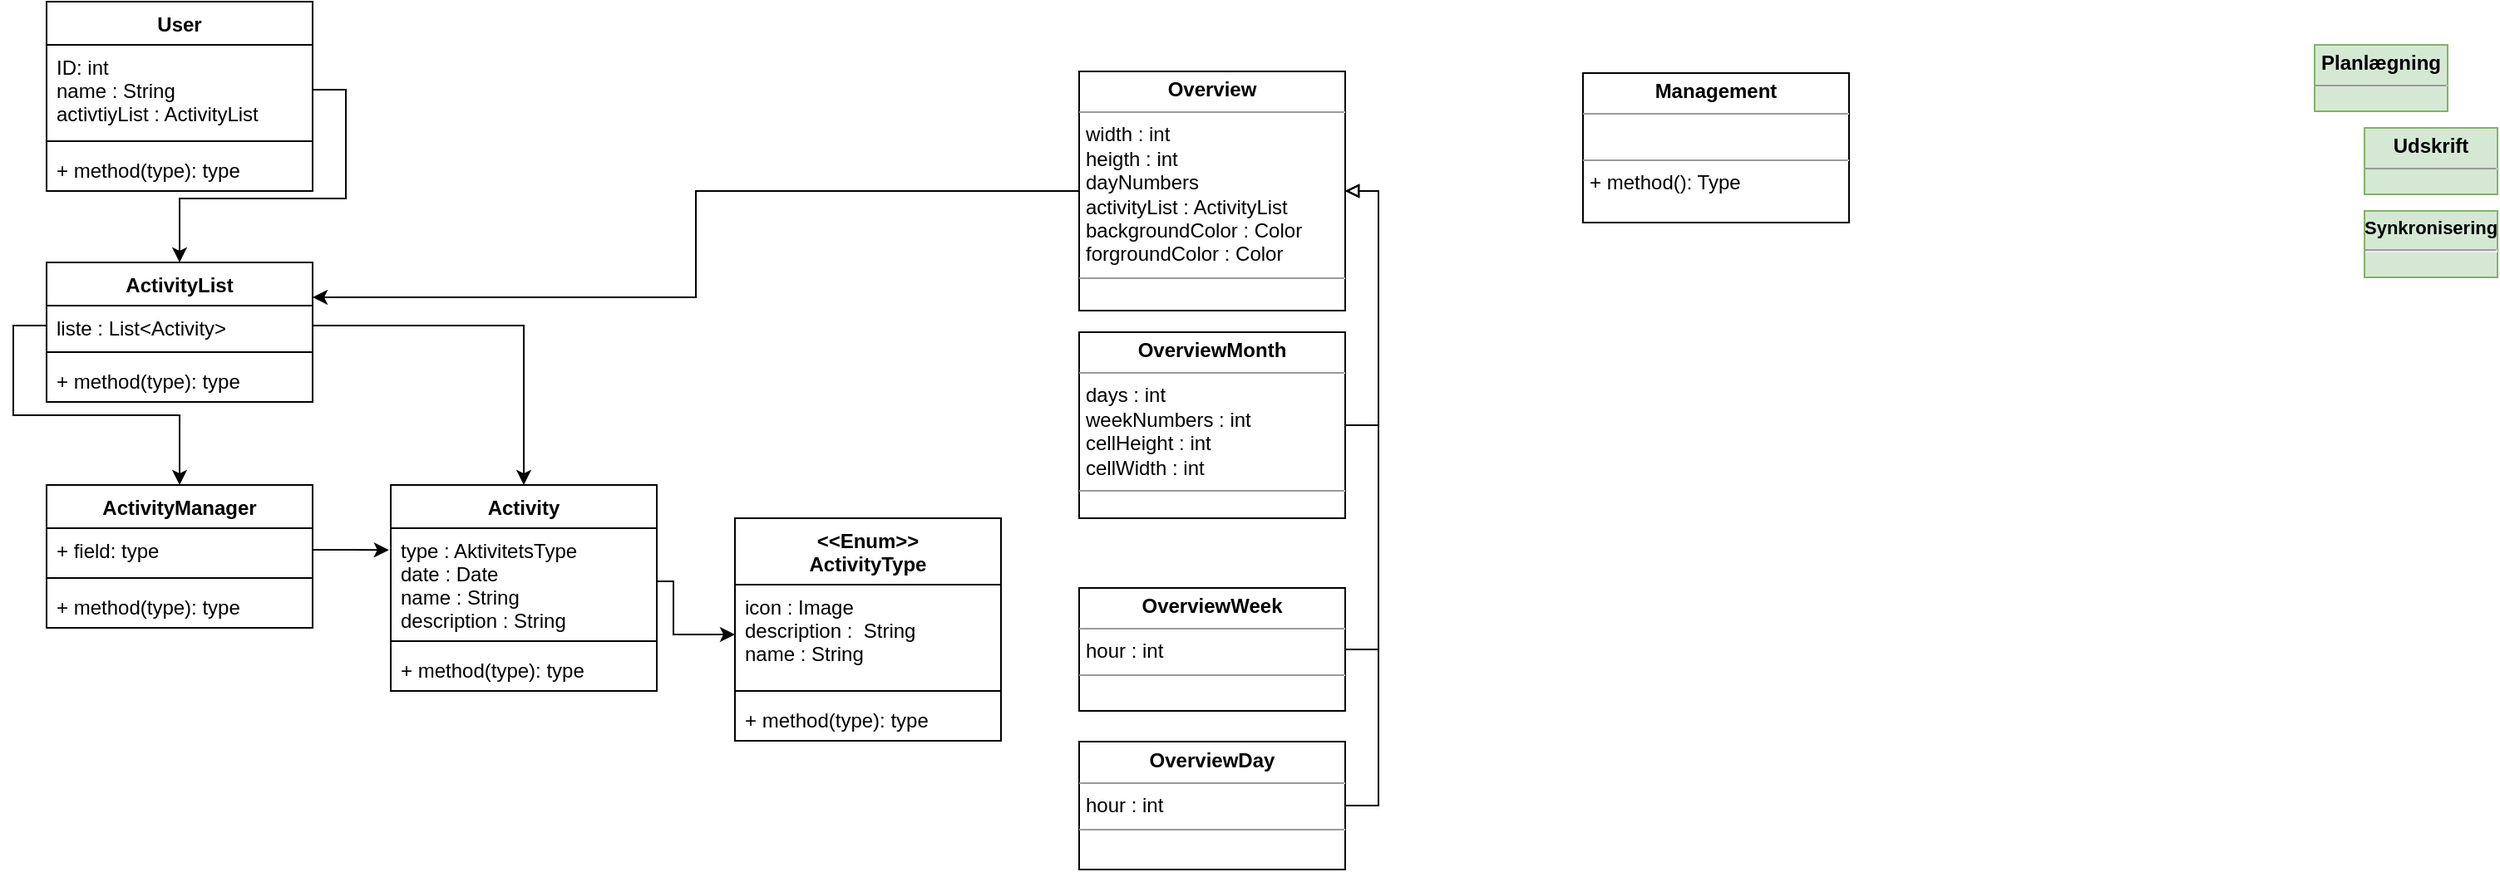 <mxfile version="10.5.9" type="device"><diagram id="hVYSwgxLlDF7QMlxKPo8" name="Page-1"><mxGraphModel dx="1010" dy="501" grid="1" gridSize="10" guides="1" tooltips="1" connect="1" arrows="1" fold="1" page="1" pageScale="1" pageWidth="827" pageHeight="1169" math="0" shadow="0"><root><mxCell id="0"/><mxCell id="1" parent="0"/><mxCell id="U781KC04FNK2FVAwuKbQ-6" value="&lt;p style=&quot;margin: 0px ; margin-top: 4px ; text-align: center&quot;&gt;&lt;b&gt;Planlægning&lt;/b&gt;&lt;/p&gt;&lt;hr size=&quot;1&quot;&gt;&lt;div style=&quot;height: 2px&quot;&gt;&lt;/div&gt;" style="verticalAlign=top;align=left;overflow=fill;fontSize=12;fontFamily=Helvetica;html=1;fillColor=#d5e8d4;strokeColor=#82b366;" parent="1" vertex="1"><mxGeometry x="1410" y="45" width="80" height="40" as="geometry"/></mxCell><mxCell id="U781KC04FNK2FVAwuKbQ-11" value="&lt;p style=&quot;margin: 0px ; margin-top: 4px ; text-align: center&quot;&gt;&lt;b&gt;Udskrift&lt;/b&gt;&lt;/p&gt;&lt;hr size=&quot;1&quot;&gt;&lt;div style=&quot;height: 2px&quot;&gt;&lt;/div&gt;" style="verticalAlign=top;align=left;overflow=fill;fontSize=12;fontFamily=Helvetica;html=1;fillColor=#d5e8d4;strokeColor=#82b366;" parent="1" vertex="1"><mxGeometry x="1440" y="95" width="80" height="40" as="geometry"/></mxCell><mxCell id="U781KC04FNK2FVAwuKbQ-12" value="&lt;p style=&quot;margin: 4px 0px 0px; text-align: center; font-size: 11px;&quot;&gt;&lt;b style=&quot;font-size: 11px;&quot;&gt;Synkronisering&lt;/b&gt;&lt;/p&gt;&lt;hr style=&quot;font-size: 11px;&quot;&gt;&lt;div style=&quot;height: 2px; font-size: 11px;&quot;&gt;&lt;/div&gt;" style="verticalAlign=top;align=left;overflow=fill;fontSize=11;fontFamily=Helvetica;html=1;fillColor=#d5e8d4;strokeColor=#82b366;" parent="1" vertex="1"><mxGeometry x="1440" y="145" width="80" height="40" as="geometry"/></mxCell><mxCell id="U781KC04FNK2FVAwuKbQ-16" value="ActivityList" style="swimlane;fontStyle=1;align=center;verticalAlign=top;childLayout=stackLayout;horizontal=1;startSize=26;horizontalStack=0;resizeParent=1;resizeParentMax=0;resizeLast=0;collapsible=1;marginBottom=0;" parent="1" vertex="1"><mxGeometry x="46" y="176" width="160" height="84" as="geometry"/></mxCell><mxCell id="U781KC04FNK2FVAwuKbQ-17" value="liste : List&lt;Activity&gt;&#10;" style="text;strokeColor=none;fillColor=none;align=left;verticalAlign=top;spacingLeft=4;spacingRight=4;overflow=hidden;rotatable=0;points=[[0,0.5],[1,0.5]];portConstraint=eastwest;" parent="U781KC04FNK2FVAwuKbQ-16" vertex="1"><mxGeometry y="26" width="160" height="24" as="geometry"/></mxCell><mxCell id="U781KC04FNK2FVAwuKbQ-18" value="" style="line;strokeWidth=1;fillColor=none;align=left;verticalAlign=middle;spacingTop=-1;spacingLeft=3;spacingRight=3;rotatable=0;labelPosition=right;points=[];portConstraint=eastwest;" parent="U781KC04FNK2FVAwuKbQ-16" vertex="1"><mxGeometry y="50" width="160" height="8" as="geometry"/></mxCell><mxCell id="U781KC04FNK2FVAwuKbQ-19" value="+ method(type): type" style="text;strokeColor=none;fillColor=none;align=left;verticalAlign=top;spacingLeft=4;spacingRight=4;overflow=hidden;rotatable=0;points=[[0,0.5],[1,0.5]];portConstraint=eastwest;" parent="U781KC04FNK2FVAwuKbQ-16" vertex="1"><mxGeometry y="58" width="160" height="26" as="geometry"/></mxCell><mxCell id="U781KC04FNK2FVAwuKbQ-20" value="Activity" style="swimlane;fontStyle=1;align=center;verticalAlign=top;childLayout=stackLayout;horizontal=1;startSize=26;horizontalStack=0;resizeParent=1;resizeParentMax=0;resizeLast=0;collapsible=1;marginBottom=0;" parent="1" vertex="1"><mxGeometry x="253" y="310" width="160" height="124" as="geometry"/></mxCell><mxCell id="U781KC04FNK2FVAwuKbQ-21" value="type : AktivitetsType&#10;date : Date&#10;name : String&#10;description : String&#10;" style="text;strokeColor=none;fillColor=none;align=left;verticalAlign=top;spacingLeft=4;spacingRight=4;overflow=hidden;rotatable=0;points=[[0,0.5],[1,0.5]];portConstraint=eastwest;" parent="U781KC04FNK2FVAwuKbQ-20" vertex="1"><mxGeometry y="26" width="160" height="64" as="geometry"/></mxCell><mxCell id="U781KC04FNK2FVAwuKbQ-22" value="" style="line;strokeWidth=1;fillColor=none;align=left;verticalAlign=middle;spacingTop=-1;spacingLeft=3;spacingRight=3;rotatable=0;labelPosition=right;points=[];portConstraint=eastwest;" parent="U781KC04FNK2FVAwuKbQ-20" vertex="1"><mxGeometry y="90" width="160" height="8" as="geometry"/></mxCell><mxCell id="U781KC04FNK2FVAwuKbQ-23" value="+ method(type): type" style="text;strokeColor=none;fillColor=none;align=left;verticalAlign=top;spacingLeft=4;spacingRight=4;overflow=hidden;rotatable=0;points=[[0,0.5],[1,0.5]];portConstraint=eastwest;" parent="U781KC04FNK2FVAwuKbQ-20" vertex="1"><mxGeometry y="98" width="160" height="26" as="geometry"/></mxCell><mxCell id="U781KC04FNK2FVAwuKbQ-25" value="&lt;&lt;Enum&gt;&gt;&#10;ActivityType" style="swimlane;fontStyle=1;align=center;verticalAlign=top;childLayout=stackLayout;horizontal=1;startSize=40;horizontalStack=0;resizeParent=1;resizeParentMax=0;resizeLast=0;collapsible=1;marginBottom=0;" parent="1" vertex="1"><mxGeometry x="460" y="330" width="160" height="134" as="geometry"/></mxCell><mxCell id="U781KC04FNK2FVAwuKbQ-26" value="icon : Image&#10;description :  String&#10;name : String" style="text;strokeColor=none;fillColor=none;align=left;verticalAlign=top;spacingLeft=4;spacingRight=4;overflow=hidden;rotatable=0;points=[[0,0.5],[1,0.5]];portConstraint=eastwest;" parent="U781KC04FNK2FVAwuKbQ-25" vertex="1"><mxGeometry y="40" width="160" height="60" as="geometry"/></mxCell><mxCell id="U781KC04FNK2FVAwuKbQ-27" value="" style="line;strokeWidth=1;fillColor=none;align=left;verticalAlign=middle;spacingTop=-1;spacingLeft=3;spacingRight=3;rotatable=0;labelPosition=right;points=[];portConstraint=eastwest;" parent="U781KC04FNK2FVAwuKbQ-25" vertex="1"><mxGeometry y="100" width="160" height="8" as="geometry"/></mxCell><mxCell id="U781KC04FNK2FVAwuKbQ-28" value="+ method(type): type" style="text;strokeColor=none;fillColor=none;align=left;verticalAlign=top;spacingLeft=4;spacingRight=4;overflow=hidden;rotatable=0;points=[[0,0.5],[1,0.5]];portConstraint=eastwest;" parent="U781KC04FNK2FVAwuKbQ-25" vertex="1"><mxGeometry y="108" width="160" height="26" as="geometry"/></mxCell><mxCell id="LyZfYcnfDDyOq66HodKc-1" value="ActivityManager" style="swimlane;fontStyle=1;align=center;verticalAlign=top;childLayout=stackLayout;horizontal=1;startSize=26;horizontalStack=0;resizeParent=1;resizeParentMax=0;resizeLast=0;collapsible=1;marginBottom=0;" parent="1" vertex="1"><mxGeometry x="46" y="310" width="160" height="86" as="geometry"/></mxCell><mxCell id="LyZfYcnfDDyOq66HodKc-2" value="+ field: type" style="text;strokeColor=none;fillColor=none;align=left;verticalAlign=top;spacingLeft=4;spacingRight=4;overflow=hidden;rotatable=0;points=[[0,0.5],[1,0.5]];portConstraint=eastwest;" parent="LyZfYcnfDDyOq66HodKc-1" vertex="1"><mxGeometry y="26" width="160" height="26" as="geometry"/></mxCell><mxCell id="LyZfYcnfDDyOq66HodKc-3" value="" style="line;strokeWidth=1;fillColor=none;align=left;verticalAlign=middle;spacingTop=-1;spacingLeft=3;spacingRight=3;rotatable=0;labelPosition=right;points=[];portConstraint=eastwest;" parent="LyZfYcnfDDyOq66HodKc-1" vertex="1"><mxGeometry y="52" width="160" height="8" as="geometry"/></mxCell><mxCell id="LyZfYcnfDDyOq66HodKc-4" value="+ method(type): type" style="text;strokeColor=none;fillColor=none;align=left;verticalAlign=top;spacingLeft=4;spacingRight=4;overflow=hidden;rotatable=0;points=[[0,0.5],[1,0.5]];portConstraint=eastwest;" parent="LyZfYcnfDDyOq66HodKc-1" vertex="1"><mxGeometry y="60" width="160" height="26" as="geometry"/></mxCell><mxCell id="LyZfYcnfDDyOq66HodKc-9" value="User" style="swimlane;fontStyle=1;align=center;verticalAlign=top;childLayout=stackLayout;horizontal=1;startSize=26;horizontalStack=0;resizeParent=1;resizeParentMax=0;resizeLast=0;collapsible=1;marginBottom=0;" parent="1" vertex="1"><mxGeometry x="46" y="19" width="160" height="114" as="geometry"/></mxCell><mxCell id="LyZfYcnfDDyOq66HodKc-10" value="ID: int&#10;name : String&#10;activtiyList : ActivityList " style="text;strokeColor=none;fillColor=none;align=left;verticalAlign=top;spacingLeft=4;spacingRight=4;overflow=hidden;rotatable=0;points=[[0,0.5],[1,0.5]];portConstraint=eastwest;" parent="LyZfYcnfDDyOq66HodKc-9" vertex="1"><mxGeometry y="26" width="160" height="54" as="geometry"/></mxCell><mxCell id="LyZfYcnfDDyOq66HodKc-11" value="" style="line;strokeWidth=1;fillColor=none;align=left;verticalAlign=middle;spacingTop=-1;spacingLeft=3;spacingRight=3;rotatable=0;labelPosition=right;points=[];portConstraint=eastwest;" parent="LyZfYcnfDDyOq66HodKc-9" vertex="1"><mxGeometry y="80" width="160" height="8" as="geometry"/></mxCell><mxCell id="LyZfYcnfDDyOq66HodKc-12" value="+ method(type): type" style="text;strokeColor=none;fillColor=none;align=left;verticalAlign=top;spacingLeft=4;spacingRight=4;overflow=hidden;rotatable=0;points=[[0,0.5],[1,0.5]];portConstraint=eastwest;" parent="LyZfYcnfDDyOq66HodKc-9" vertex="1"><mxGeometry y="88" width="160" height="26" as="geometry"/></mxCell><mxCell id="LyZfYcnfDDyOq66HodKc-19" style="edgeStyle=orthogonalEdgeStyle;rounded=0;orthogonalLoop=1;jettySize=auto;html=1;exitX=1;exitY=0.5;exitDx=0;exitDy=0;" parent="1" source="LyZfYcnfDDyOq66HodKc-10" target="U781KC04FNK2FVAwuKbQ-16" edge="1"><mxGeometry relative="1" as="geometry"/></mxCell><mxCell id="LyZfYcnfDDyOq66HodKc-21" style="edgeStyle=orthogonalEdgeStyle;rounded=0;orthogonalLoop=1;jettySize=auto;html=1;exitX=1;exitY=0.5;exitDx=0;exitDy=0;entryX=0;entryY=0.5;entryDx=0;entryDy=0;" parent="1" source="U781KC04FNK2FVAwuKbQ-21" target="U781KC04FNK2FVAwuKbQ-26" edge="1"><mxGeometry relative="1" as="geometry"><Array as="points"><mxPoint x="423" y="368"/><mxPoint x="423" y="400"/></Array></mxGeometry></mxCell><mxCell id="LyZfYcnfDDyOq66HodKc-22" style="edgeStyle=orthogonalEdgeStyle;rounded=0;orthogonalLoop=1;jettySize=auto;html=1;exitX=1;exitY=0.5;exitDx=0;exitDy=0;entryX=-0.007;entryY=0.206;entryDx=0;entryDy=0;entryPerimeter=0;" parent="1" source="LyZfYcnfDDyOq66HodKc-2" target="U781KC04FNK2FVAwuKbQ-21" edge="1"><mxGeometry relative="1" as="geometry"/></mxCell><mxCell id="LyZfYcnfDDyOq66HodKc-23" style="edgeStyle=orthogonalEdgeStyle;rounded=0;orthogonalLoop=1;jettySize=auto;html=1;exitX=1;exitY=0.5;exitDx=0;exitDy=0;" parent="1" source="U781KC04FNK2FVAwuKbQ-17" target="U781KC04FNK2FVAwuKbQ-20" edge="1"><mxGeometry relative="1" as="geometry"/></mxCell><mxCell id="LyZfYcnfDDyOq66HodKc-24" style="edgeStyle=orthogonalEdgeStyle;rounded=0;orthogonalLoop=1;jettySize=auto;html=1;exitX=0;exitY=0.5;exitDx=0;exitDy=0;entryX=0.5;entryY=0;entryDx=0;entryDy=0;" parent="1" source="U781KC04FNK2FVAwuKbQ-17" target="LyZfYcnfDDyOq66HodKc-1" edge="1"><mxGeometry relative="1" as="geometry"/></mxCell><mxCell id="LyZfYcnfDDyOq66HodKc-38" style="edgeStyle=orthogonalEdgeStyle;rounded=0;orthogonalLoop=1;jettySize=auto;html=1;exitX=0;exitY=0.5;exitDx=0;exitDy=0;entryX=1;entryY=0.25;entryDx=0;entryDy=0;endArrow=classic;endFill=1;" parent="1" source="LyZfYcnfDDyOq66HodKc-29" target="U781KC04FNK2FVAwuKbQ-16" edge="1"><mxGeometry relative="1" as="geometry"/></mxCell><mxCell id="LyZfYcnfDDyOq66HodKc-29" value="&lt;p style=&quot;margin: 0px ; margin-top: 4px ; text-align: center&quot;&gt;&lt;b&gt;Overview&lt;/b&gt;&lt;/p&gt;&lt;hr size=&quot;1&quot;&gt;&lt;p style=&quot;margin: 0px ; margin-left: 4px&quot;&gt;width : int&lt;/p&gt;&lt;p style=&quot;margin: 0px ; margin-left: 4px&quot;&gt;heigth : int&lt;/p&gt;&lt;p style=&quot;margin: 0px ; margin-left: 4px&quot;&gt;dayNumbers&lt;/p&gt;&lt;p style=&quot;margin: 0px ; margin-left: 4px&quot;&gt;activityList : ActivityList&lt;/p&gt;&lt;p style=&quot;margin: 0px ; margin-left: 4px&quot;&gt;backgroundColor : Color&lt;/p&gt;&lt;p style=&quot;margin: 0px ; margin-left: 4px&quot;&gt;forgroundColor : Color&lt;/p&gt;&lt;hr size=&quot;1&quot;&gt;&lt;p style=&quot;margin: 0px ; margin-left: 4px&quot;&gt;&lt;br&gt;&lt;/p&gt;" style="verticalAlign=top;align=left;overflow=fill;fontSize=12;fontFamily=Helvetica;html=1;" parent="1" vertex="1"><mxGeometry x="667" y="61" width="160" height="144" as="geometry"/></mxCell><mxCell id="LyZfYcnfDDyOq66HodKc-34" style="edgeStyle=orthogonalEdgeStyle;rounded=0;orthogonalLoop=1;jettySize=auto;html=1;exitX=1;exitY=0.5;exitDx=0;exitDy=0;entryX=1;entryY=0.5;entryDx=0;entryDy=0;endArrow=block;endFill=0;" parent="1" source="LyZfYcnfDDyOq66HodKc-31" target="LyZfYcnfDDyOq66HodKc-29" edge="1"><mxGeometry relative="1" as="geometry"/></mxCell><mxCell id="LyZfYcnfDDyOq66HodKc-31" value="&lt;p style=&quot;margin: 0px ; margin-top: 4px ; text-align: center&quot;&gt;&lt;b&gt;OverviewMonth&lt;/b&gt;&lt;/p&gt;&lt;hr size=&quot;1&quot;&gt;&lt;p style=&quot;margin: 0px ; margin-left: 4px&quot;&gt;days : int&lt;/p&gt;&lt;p style=&quot;margin: 0px ; margin-left: 4px&quot;&gt;weekNumbers : int&lt;/p&gt;&lt;p style=&quot;margin: 0px ; margin-left: 4px&quot;&gt;cellHeight : int&lt;/p&gt;&lt;p style=&quot;margin: 0px ; margin-left: 4px&quot;&gt;cellWidth : int&lt;/p&gt;&lt;hr size=&quot;1&quot;&gt;&lt;p style=&quot;margin: 0px ; margin-left: 4px&quot;&gt;&lt;br&gt;&lt;/p&gt;" style="verticalAlign=top;align=left;overflow=fill;fontSize=12;fontFamily=Helvetica;html=1;" parent="1" vertex="1"><mxGeometry x="667" y="218" width="160" height="112" as="geometry"/></mxCell><mxCell id="LyZfYcnfDDyOq66HodKc-32" value="&lt;p style=&quot;margin: 0px ; margin-top: 4px ; text-align: center&quot;&gt;&lt;b&gt;OverviewWeek&lt;/b&gt;&lt;/p&gt;&lt;hr size=&quot;1&quot;&gt;&lt;p style=&quot;margin: 0px ; margin-left: 4px&quot;&gt;hour : int&lt;/p&gt;&lt;hr size=&quot;1&quot;&gt;&lt;p style=&quot;margin: 0px ; margin-left: 4px&quot;&gt;&lt;br&gt;&lt;/p&gt;" style="verticalAlign=top;align=left;overflow=fill;fontSize=12;fontFamily=Helvetica;html=1;" parent="1" vertex="1"><mxGeometry x="667" y="372" width="160" height="74" as="geometry"/></mxCell><mxCell id="LyZfYcnfDDyOq66HodKc-37" style="edgeStyle=orthogonalEdgeStyle;rounded=0;orthogonalLoop=1;jettySize=auto;html=1;exitX=1;exitY=0.5;exitDx=0;exitDy=0;entryX=1;entryY=0.5;entryDx=0;entryDy=0;endArrow=block;endFill=0;" parent="1" source="LyZfYcnfDDyOq66HodKc-33" target="LyZfYcnfDDyOq66HodKc-29" edge="1"><mxGeometry relative="1" as="geometry"/></mxCell><mxCell id="LyZfYcnfDDyOq66HodKc-33" value="&lt;p style=&quot;margin: 0px ; margin-top: 4px ; text-align: center&quot;&gt;&lt;b&gt;OverviewDay&lt;/b&gt;&lt;/p&gt;&lt;hr size=&quot;1&quot;&gt;&lt;p style=&quot;margin: 0px ; margin-left: 4px&quot;&gt;hour : int&lt;/p&gt;&lt;hr size=&quot;1&quot;&gt;&lt;p style=&quot;margin: 0px ; margin-left: 4px&quot;&gt;&lt;br&gt;&lt;/p&gt;" style="verticalAlign=top;align=left;overflow=fill;fontSize=12;fontFamily=Helvetica;html=1;" parent="1" vertex="1"><mxGeometry x="667" y="464.5" width="160" height="77" as="geometry"/></mxCell><mxCell id="LyZfYcnfDDyOq66HodKc-36" style="edgeStyle=orthogonalEdgeStyle;rounded=0;orthogonalLoop=1;jettySize=auto;html=1;exitX=1;exitY=0.5;exitDx=0;exitDy=0;entryX=1;entryY=0.5;entryDx=0;entryDy=0;endArrow=block;endFill=0;" parent="1" source="LyZfYcnfDDyOq66HodKc-32" target="LyZfYcnfDDyOq66HodKc-29" edge="1"><mxGeometry relative="1" as="geometry"><mxPoint x="837" y="284" as="sourcePoint"/><mxPoint x="837" y="143" as="targetPoint"/></mxGeometry></mxCell><mxCell id="LyZfYcnfDDyOq66HodKc-39" value="&lt;p style=&quot;margin: 0px ; margin-top: 4px ; text-align: center&quot;&gt;&lt;b&gt;Management&lt;/b&gt;&lt;/p&gt;&lt;hr size=&quot;1&quot;&gt;&lt;p style=&quot;margin: 0px ; margin-left: 4px&quot;&gt;&lt;br&gt;&lt;/p&gt;&lt;hr size=&quot;1&quot;&gt;&lt;p style=&quot;margin: 0px ; margin-left: 4px&quot;&gt;+ method(): Type&lt;/p&gt;" style="verticalAlign=top;align=left;overflow=fill;fontSize=12;fontFamily=Helvetica;html=1;" parent="1" vertex="1"><mxGeometry x="970" y="62" width="160" height="90" as="geometry"/></mxCell></root></mxGraphModel></diagram></mxfile>